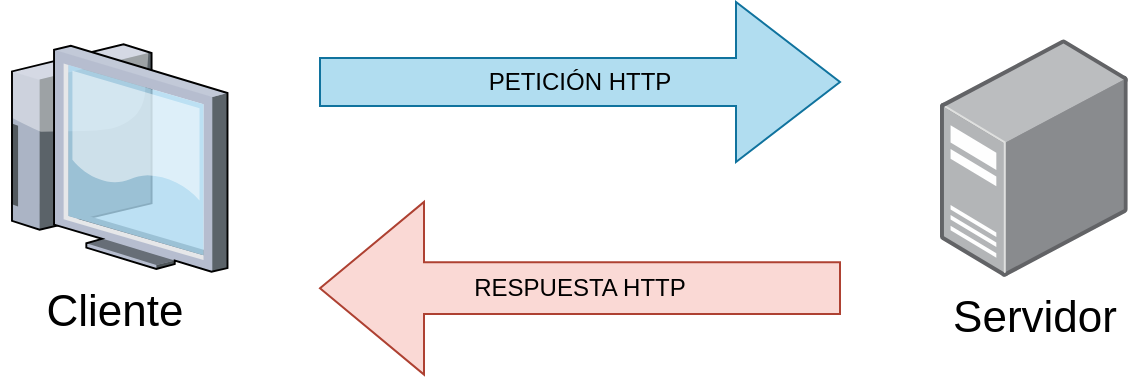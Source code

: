 <mxfile version="21.2.1" type="device">
  <diagram name="Página-1" id="XXo_5QG3xpGsSOPMLQTo">
    <mxGraphModel dx="1434" dy="754" grid="1" gridSize="10" guides="1" tooltips="1" connect="1" arrows="1" fold="1" page="1" pageScale="1" pageWidth="827" pageHeight="1169" math="0" shadow="0">
      <root>
        <mxCell id="0" />
        <mxCell id="1" parent="0" />
        <mxCell id="Fmob9EluLvbDc98AXzsM-2" value="&lt;font style=&quot;font-size: 22px;&quot;&gt;Servidor&lt;/font&gt;" style="image;points=[];aspect=fixed;html=1;align=center;shadow=0;dashed=0;image=img/lib/allied_telesis/computer_and_terminals/Server_Desktop.svg;strokeWidth=6;" vertex="1" parent="1">
          <mxGeometry x="560" y="208.5" width="93.88" height="119" as="geometry" />
        </mxCell>
        <mxCell id="Fmob9EluLvbDc98AXzsM-3" value="&lt;font style=&quot;font-size: 22px;&quot;&gt;Cliente&lt;/font&gt;" style="verticalLabelPosition=bottom;sketch=0;aspect=fixed;html=1;verticalAlign=top;strokeColor=none;align=center;outlineConnect=0;shape=mxgraph.citrix.thin_client;" vertex="1" parent="1">
          <mxGeometry x="90" y="211.13" width="113.75" height="113.75" as="geometry" />
        </mxCell>
        <mxCell id="Fmob9EluLvbDc98AXzsM-5" value="PETICIÓN HTTP" style="shape=singleArrow;whiteSpace=wrap;html=1;fillColor=#b1ddf0;strokeColor=#10739e;" vertex="1" parent="1">
          <mxGeometry x="250" y="190" width="260" height="80" as="geometry" />
        </mxCell>
        <mxCell id="Fmob9EluLvbDc98AXzsM-9" value="RESPUESTA HTTP" style="shape=singleArrow;direction=west;whiteSpace=wrap;html=1;rotation=0;fillColor=#fad9d5;strokeColor=#ae4132;" vertex="1" parent="1">
          <mxGeometry x="250" y="290" width="260" height="86.25" as="geometry" />
        </mxCell>
      </root>
    </mxGraphModel>
  </diagram>
</mxfile>
